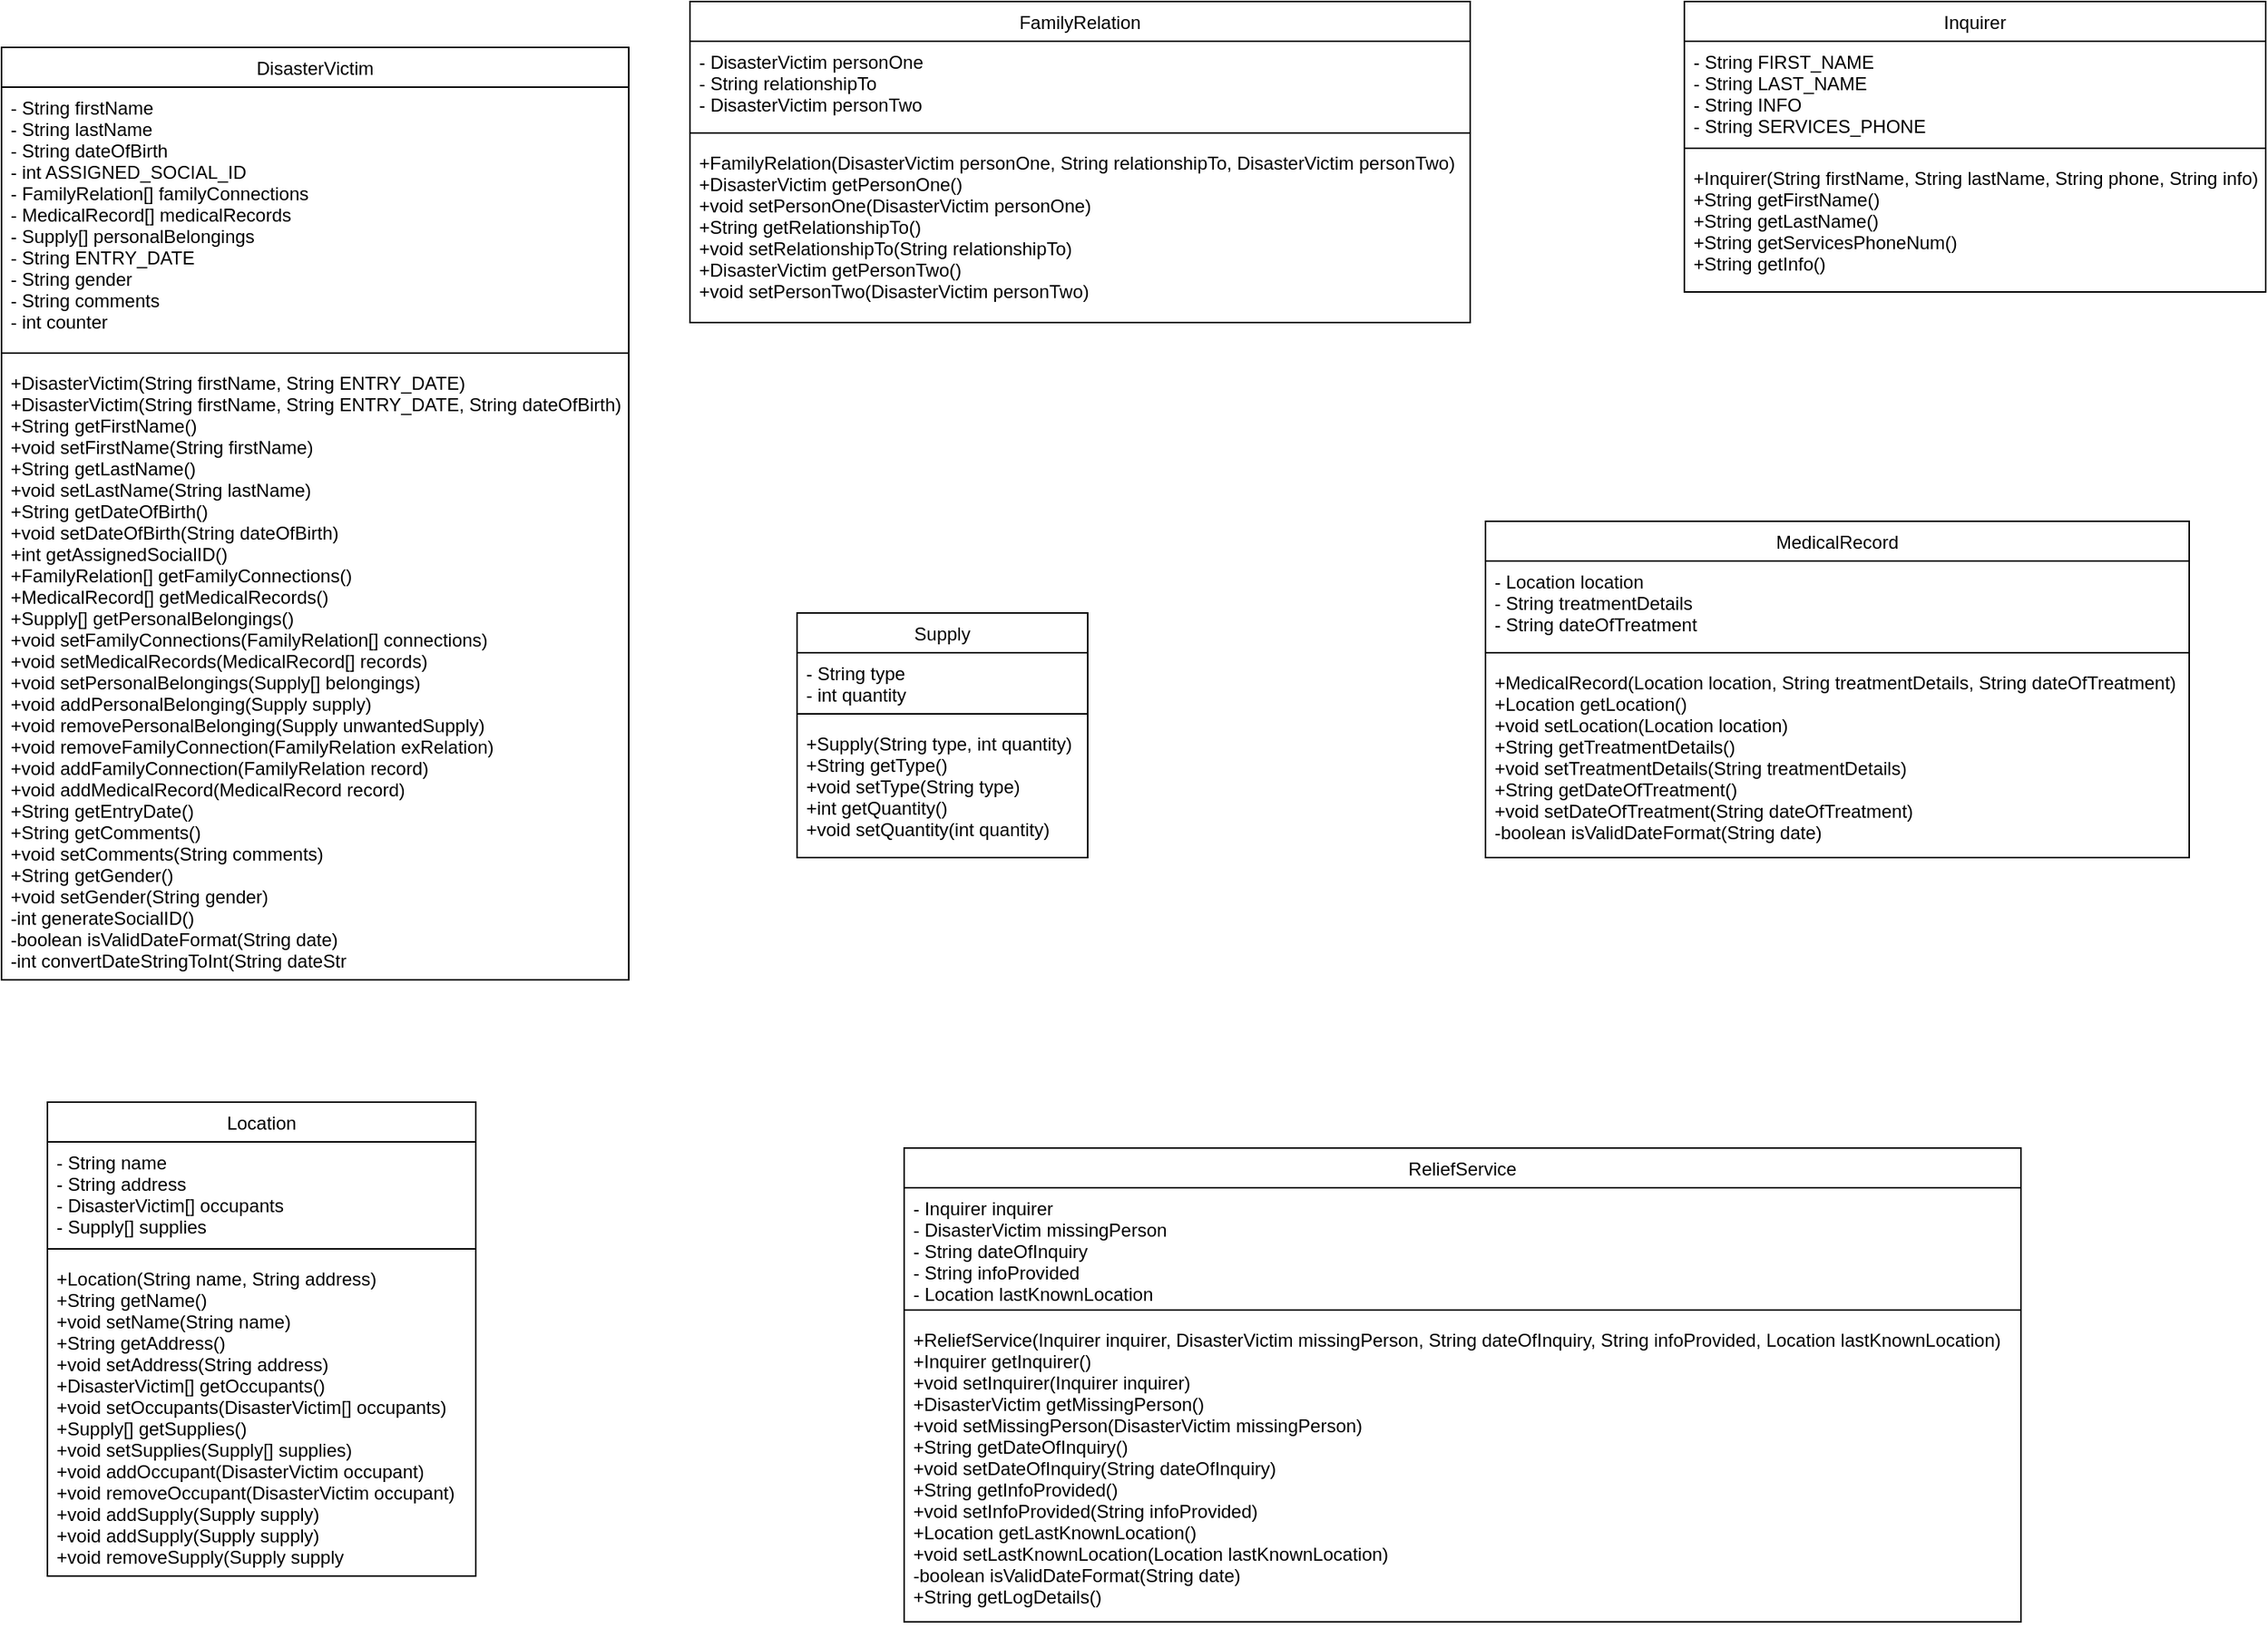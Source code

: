 <mxfile>
    <diagram id="VlhHBZpKRhE8tKz5r5HN" name="Page-1">
        <mxGraphModel dx="817" dy="858" grid="1" gridSize="10" guides="1" tooltips="1" connect="1" arrows="1" fold="1" page="1" pageScale="1" pageWidth="1920" pageHeight="1920" math="0" shadow="0">
            <root>
                <mxCell id="0"/>
                <mxCell id="1" parent="0"/>
                <mxCell id="2" value="DisasterVictim" style="swimlane;fontStyle=0;align=center;verticalAlign=top;childLayout=stackLayout;horizontal=1;startSize=26;horizontalStack=0;resizeParent=1;resizeLast=0;collapsible=1;marginBottom=0;rounded=0;shadow=0;strokeWidth=1;" vertex="1" parent="1">
                    <mxGeometry x="70" y="340" width="410" height="610" as="geometry">
                        <mxRectangle x="550" y="140" width="160" height="26" as="alternateBounds"/>
                    </mxGeometry>
                </mxCell>
                <mxCell id="4" value="- String firstName&#xa;- String lastName&#xa;- String dateOfBirth&#xa;- int ASSIGNED_SOCIAL_ID&#xa;- FamilyRelation[] familyConnections&#xa;- MedicalRecord[] medicalRecords&#xa;- Supply[] personalBelongings&#xa;- String ENTRY_DATE&#xa;- String gender&#xa;- String comments&#xa;- int counter" style="text;align=left;verticalAlign=top;spacingLeft=4;spacingRight=4;overflow=hidden;rotatable=0;points=[[0,0.5],[1,0.5]];portConstraint=eastwest;rounded=0;shadow=0;html=0;" vertex="1" parent="2">
                    <mxGeometry y="26" width="410" height="168" as="geometry"/>
                </mxCell>
                <mxCell id="5" value="" style="line;html=1;strokeWidth=1;align=left;verticalAlign=middle;spacingTop=-1;spacingLeft=3;spacingRight=3;rotatable=0;labelPosition=right;points=[];portConstraint=eastwest;" vertex="1" parent="2">
                    <mxGeometry y="194" width="410" height="12" as="geometry"/>
                </mxCell>
                <mxCell id="6" value="+DisasterVictim(String firstName, String ENTRY_DATE)&#xa;+DisasterVictim(String firstName, String ENTRY_DATE, String dateOfBirth)&#xa;+String getFirstName()&#xa;+void setFirstName(String firstName)&#xa;+String getLastName()&#xa;+void setLastName(String lastName)&#xa;+String getDateOfBirth()&#xa;+void setDateOfBirth(String dateOfBirth)&#xa;+int getAssignedSocialID()&#xa;+FamilyRelation[] getFamilyConnections()&#xa;+MedicalRecord[] getMedicalRecords()&#xa;+Supply[] getPersonalBelongings()&#xa;+void setFamilyConnections(FamilyRelation[] connections)&#xa;+void setMedicalRecords(MedicalRecord[] records)&#xa;+void setPersonalBelongings(Supply[] belongings)&#xa;+void addPersonalBelonging(Supply supply)&#xa;+void removePersonalBelonging(Supply unwantedSupply)&#xa;+void removeFamilyConnection(FamilyRelation exRelation)&#xa;+void addFamilyConnection(FamilyRelation record)&#xa;+void addMedicalRecord(MedicalRecord record)&#xa;+String getEntryDate()&#xa;+String getComments()&#xa;+void setComments(String comments)&#xa;+String getGender()&#xa;+void setGender(String gender)&#xa;-int generateSocialID()&#xa;-boolean isValidDateFormat(String date)&#xa;-int convertDateStringToInt(String dateStr" style="text;align=left;verticalAlign=top;spacingLeft=4;spacingRight=4;overflow=hidden;rotatable=0;points=[[0,0.5],[1,0.5]];portConstraint=eastwest;rounded=0;shadow=0;html=0;" vertex="1" parent="2">
                    <mxGeometry y="206" width="410" height="404" as="geometry"/>
                </mxCell>
                <mxCell id="10" value="FamilyRelation" style="swimlane;fontStyle=0;align=center;verticalAlign=top;childLayout=stackLayout;horizontal=1;startSize=26;horizontalStack=0;resizeParent=1;resizeLast=0;collapsible=1;marginBottom=0;rounded=0;shadow=0;strokeWidth=1;" vertex="1" parent="1">
                    <mxGeometry x="520" y="310" width="510" height="210" as="geometry">
                        <mxRectangle x="550" y="140" width="160" height="26" as="alternateBounds"/>
                    </mxGeometry>
                </mxCell>
                <mxCell id="11" value="- DisasterVictim personOne&#xa;- String relationshipTo&#xa;- DisasterVictim personTwo" style="text;align=left;verticalAlign=top;spacingLeft=4;spacingRight=4;overflow=hidden;rotatable=0;points=[[0,0.5],[1,0.5]];portConstraint=eastwest;rounded=0;shadow=0;html=0;" vertex="1" parent="10">
                    <mxGeometry y="26" width="510" height="54" as="geometry"/>
                </mxCell>
                <mxCell id="12" value="" style="line;html=1;strokeWidth=1;align=left;verticalAlign=middle;spacingTop=-1;spacingLeft=3;spacingRight=3;rotatable=0;labelPosition=right;points=[];portConstraint=eastwest;" vertex="1" parent="10">
                    <mxGeometry y="80" width="510" height="12" as="geometry"/>
                </mxCell>
                <mxCell id="13" value="+FamilyRelation(DisasterVictim personOne, String relationshipTo, DisasterVictim personTwo)&#xa;+DisasterVictim getPersonOne()&#xa;+void setPersonOne(DisasterVictim personOne)&#xa;+String getRelationshipTo()&#xa;+void setRelationshipTo(String relationshipTo)&#xa;+DisasterVictim getPersonTwo()&#xa;+void setPersonTwo(DisasterVictim personTwo)" style="text;align=left;verticalAlign=top;spacingLeft=4;spacingRight=4;overflow=hidden;rotatable=0;points=[[0,0.5],[1,0.5]];portConstraint=eastwest;rounded=0;shadow=0;html=0;" vertex="1" parent="10">
                    <mxGeometry y="92" width="510" height="118" as="geometry"/>
                </mxCell>
                <mxCell id="14" value="Location" style="swimlane;fontStyle=0;align=center;verticalAlign=top;childLayout=stackLayout;horizontal=1;startSize=26;horizontalStack=0;resizeParent=1;resizeLast=0;collapsible=1;marginBottom=0;rounded=0;shadow=0;strokeWidth=1;" vertex="1" parent="1">
                    <mxGeometry x="100" y="1030" width="280" height="310" as="geometry">
                        <mxRectangle x="550" y="140" width="160" height="26" as="alternateBounds"/>
                    </mxGeometry>
                </mxCell>
                <mxCell id="15" value="- String name&#xa;- String address&#xa;- DisasterVictim[] occupants&#xa;- Supply[] supplies&#xa;" style="text;align=left;verticalAlign=top;spacingLeft=4;spacingRight=4;overflow=hidden;rotatable=0;points=[[0,0.5],[1,0.5]];portConstraint=eastwest;rounded=0;shadow=0;html=0;" vertex="1" parent="14">
                    <mxGeometry y="26" width="280" height="64" as="geometry"/>
                </mxCell>
                <mxCell id="16" value="" style="line;html=1;strokeWidth=1;align=left;verticalAlign=middle;spacingTop=-1;spacingLeft=3;spacingRight=3;rotatable=0;labelPosition=right;points=[];portConstraint=eastwest;" vertex="1" parent="14">
                    <mxGeometry y="90" width="280" height="12" as="geometry"/>
                </mxCell>
                <mxCell id="17" value="+Location(String name, String address)&#xa;+String getName()&#xa;+void setName(String name)&#xa;+String getAddress()&#xa;+void setAddress(String address)&#xa;+DisasterVictim[] getOccupants()&#xa;+void setOccupants(DisasterVictim[] occupants)&#xa;+Supply[] getSupplies()&#xa;+void setSupplies(Supply[] supplies)&#xa;+void addOccupant(DisasterVictim occupant)&#xa;+void removeOccupant(DisasterVictim occupant)&#xa;+void addSupply(Supply supply)&#xa;+void addSupply(Supply supply)&#xa;+void removeSupply(Supply supply" style="text;align=left;verticalAlign=top;spacingLeft=4;spacingRight=4;overflow=hidden;rotatable=0;points=[[0,0.5],[1,0.5]];portConstraint=eastwest;rounded=0;shadow=0;html=0;" vertex="1" parent="14">
                    <mxGeometry y="102" width="280" height="208" as="geometry"/>
                </mxCell>
                <mxCell id="18" value="ReliefService&#xa;" style="swimlane;fontStyle=0;align=center;verticalAlign=top;childLayout=stackLayout;horizontal=1;startSize=26;horizontalStack=0;resizeParent=1;resizeLast=0;collapsible=1;marginBottom=0;rounded=0;shadow=0;strokeWidth=1;" vertex="1" parent="1">
                    <mxGeometry x="660" y="1060" width="730" height="310" as="geometry">
                        <mxRectangle x="660" y="1060" width="160" height="26" as="alternateBounds"/>
                    </mxGeometry>
                </mxCell>
                <mxCell id="19" value="- Inquirer inquirer&#xa;- DisasterVictim missingPerson&#xa;- String dateOfInquiry&#xa;- String infoProvided&#xa;- Location lastKnownLocation" style="text;align=left;verticalAlign=top;spacingLeft=4;spacingRight=4;overflow=hidden;rotatable=0;points=[[0,0.5],[1,0.5]];portConstraint=eastwest;rounded=0;shadow=0;html=0;" vertex="1" parent="18">
                    <mxGeometry y="26" width="730" height="74" as="geometry"/>
                </mxCell>
                <mxCell id="20" value="" style="line;html=1;strokeWidth=1;align=left;verticalAlign=middle;spacingTop=-1;spacingLeft=3;spacingRight=3;rotatable=0;labelPosition=right;points=[];portConstraint=eastwest;" vertex="1" parent="18">
                    <mxGeometry y="100" width="730" height="12" as="geometry"/>
                </mxCell>
                <mxCell id="21" value="+ReliefService(Inquirer inquirer, DisasterVictim missingPerson, String dateOfInquiry, String infoProvided, Location lastKnownLocation)&#xa;+Inquirer getInquirer()&#xa;+void setInquirer(Inquirer inquirer)&#xa;+DisasterVictim getMissingPerson()&#xa;+void setMissingPerson(DisasterVictim missingPerson)&#xa;+String getDateOfInquiry()&#xa;+void setDateOfInquiry(String dateOfInquiry)&#xa;+String getInfoProvided()&#xa;+void setInfoProvided(String infoProvided)&#xa;+Location getLastKnownLocation()&#xa;+void setLastKnownLocation(Location lastKnownLocation)&#xa;-boolean isValidDateFormat(String date)&#xa;+String getLogDetails()" style="text;align=left;verticalAlign=top;spacingLeft=4;spacingRight=4;overflow=hidden;rotatable=0;points=[[0,0.5],[1,0.5]];portConstraint=eastwest;rounded=0;shadow=0;html=0;" vertex="1" parent="18">
                    <mxGeometry y="112" width="730" height="198" as="geometry"/>
                </mxCell>
                <mxCell id="26" value="Inquirer" style="swimlane;fontStyle=0;align=center;verticalAlign=top;childLayout=stackLayout;horizontal=1;startSize=26;horizontalStack=0;resizeParent=1;resizeLast=0;collapsible=1;marginBottom=0;rounded=0;shadow=0;strokeWidth=1;" vertex="1" parent="1">
                    <mxGeometry x="1170" y="310" width="380" height="190" as="geometry">
                        <mxRectangle x="550" y="140" width="160" height="26" as="alternateBounds"/>
                    </mxGeometry>
                </mxCell>
                <mxCell id="27" value="- String FIRST_NAME&#xa;- String LAST_NAME&#xa;- String INFO&#xa;- String SERVICES_PHONE" style="text;align=left;verticalAlign=top;spacingLeft=4;spacingRight=4;overflow=hidden;rotatable=0;points=[[0,0.5],[1,0.5]];portConstraint=eastwest;rounded=0;shadow=0;html=0;" vertex="1" parent="26">
                    <mxGeometry y="26" width="380" height="64" as="geometry"/>
                </mxCell>
                <mxCell id="28" value="" style="line;html=1;strokeWidth=1;align=left;verticalAlign=middle;spacingTop=-1;spacingLeft=3;spacingRight=3;rotatable=0;labelPosition=right;points=[];portConstraint=eastwest;" vertex="1" parent="26">
                    <mxGeometry y="90" width="380" height="12" as="geometry"/>
                </mxCell>
                <mxCell id="29" value="+Inquirer(String firstName, String lastName, String phone, String info)&#xa;+String getFirstName()&#xa;+String getLastName()&#xa;+String getServicesPhoneNum()&#xa;+String getInfo()" style="text;align=left;verticalAlign=top;spacingLeft=4;spacingRight=4;overflow=hidden;rotatable=0;points=[[0,0.5],[1,0.5]];portConstraint=eastwest;rounded=0;shadow=0;html=0;" vertex="1" parent="26">
                    <mxGeometry y="102" width="380" height="88" as="geometry"/>
                </mxCell>
                <mxCell id="30" value="Supply" style="swimlane;fontStyle=0;align=center;verticalAlign=top;childLayout=stackLayout;horizontal=1;startSize=26;horizontalStack=0;resizeParent=1;resizeLast=0;collapsible=1;marginBottom=0;rounded=0;shadow=0;strokeWidth=1;" vertex="1" parent="1">
                    <mxGeometry x="590" y="710" width="190" height="160" as="geometry">
                        <mxRectangle x="550" y="140" width="160" height="26" as="alternateBounds"/>
                    </mxGeometry>
                </mxCell>
                <mxCell id="31" value="- String type&#xa;- int quantity" style="text;align=left;verticalAlign=top;spacingLeft=4;spacingRight=4;overflow=hidden;rotatable=0;points=[[0,0.5],[1,0.5]];portConstraint=eastwest;rounded=0;shadow=0;html=0;" vertex="1" parent="30">
                    <mxGeometry y="26" width="190" height="34" as="geometry"/>
                </mxCell>
                <mxCell id="32" value="" style="line;html=1;strokeWidth=1;align=left;verticalAlign=middle;spacingTop=-1;spacingLeft=3;spacingRight=3;rotatable=0;labelPosition=right;points=[];portConstraint=eastwest;" vertex="1" parent="30">
                    <mxGeometry y="60" width="190" height="12" as="geometry"/>
                </mxCell>
                <mxCell id="33" value="+Supply(String type, int quantity)&#xa;+String getType()&#xa;+void setType(String type)&#xa;+int getQuantity()&#xa;+void setQuantity(int quantity)" style="text;align=left;verticalAlign=top;spacingLeft=4;spacingRight=4;overflow=hidden;rotatable=0;points=[[0,0.5],[1,0.5]];portConstraint=eastwest;rounded=0;shadow=0;html=0;" vertex="1" parent="30">
                    <mxGeometry y="72" width="190" height="88" as="geometry"/>
                </mxCell>
                <mxCell id="38" value="MedicalRecord" style="swimlane;fontStyle=0;align=center;verticalAlign=top;childLayout=stackLayout;horizontal=1;startSize=26;horizontalStack=0;resizeParent=1;resizeLast=0;collapsible=1;marginBottom=0;rounded=0;shadow=0;strokeWidth=1;" vertex="1" parent="1">
                    <mxGeometry x="1040" y="650" width="460" height="220" as="geometry">
                        <mxRectangle x="550" y="140" width="160" height="26" as="alternateBounds"/>
                    </mxGeometry>
                </mxCell>
                <mxCell id="39" value="- Location location&#xa;- String treatmentDetails&#xa;- String dateOfTreatment" style="text;align=left;verticalAlign=top;spacingLeft=4;spacingRight=4;overflow=hidden;rotatable=0;points=[[0,0.5],[1,0.5]];portConstraint=eastwest;rounded=0;shadow=0;html=0;" vertex="1" parent="38">
                    <mxGeometry y="26" width="460" height="54" as="geometry"/>
                </mxCell>
                <mxCell id="40" value="" style="line;html=1;strokeWidth=1;align=left;verticalAlign=middle;spacingTop=-1;spacingLeft=3;spacingRight=3;rotatable=0;labelPosition=right;points=[];portConstraint=eastwest;" vertex="1" parent="38">
                    <mxGeometry y="80" width="460" height="12" as="geometry"/>
                </mxCell>
                <mxCell id="41" value="+MedicalRecord(Location location, String treatmentDetails, String dateOfTreatment)&#xa;+Location getLocation()&#xa;+void setLocation(Location location)&#xa;+String getTreatmentDetails()&#xa;+void setTreatmentDetails(String treatmentDetails)&#xa;+String getDateOfTreatment()&#xa;+void setDateOfTreatment(String dateOfTreatment)&#xa;-boolean isValidDateFormat(String date)" style="text;align=left;verticalAlign=top;spacingLeft=4;spacingRight=4;overflow=hidden;rotatable=0;points=[[0,0.5],[1,0.5]];portConstraint=eastwest;rounded=0;shadow=0;html=0;" vertex="1" parent="38">
                    <mxGeometry y="92" width="460" height="118" as="geometry"/>
                </mxCell>
            </root>
        </mxGraphModel>
    </diagram>
</mxfile>